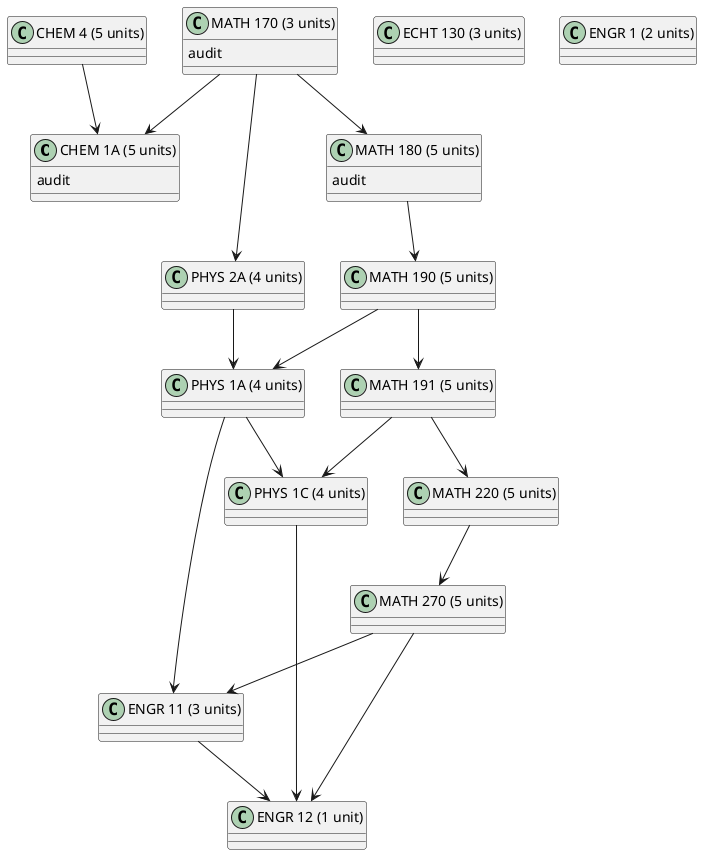 @startuml
top to bottom direction
skinparam packageStyle rectangle

' Define courses and prerequisites
class "CHEM 1A (5 units)" {
    audit
}
class "CHEM 4 (5 units)" {
}
class "MATH 170 (3 units)" {
    audit
}
class "MATH 180 (5 units)" {
    audit
}
class "MATH 190 (5 units)" {
}
class "MATH 191 (5 units)" {
}
class "MATH 220 (5 units)" {
}
class "MATH 270 (5 units)" {
}
class "PHYS 1A (4 units)" {

}
class "PHYS 1C (4 units)" {
}
class "PHYS 2A (4 units)" {
}
class "ENGR 11 (3 units)" {
}
class "ENGR 12 (1 unit)" {
}
class "ECHT 130 (3 units)" {
}
class "ENGR 1 (2 units)" {
}

' Add connections based on prerequisites
"CHEM 4 (5 units)" --> "CHEM 1A (5 units)"
"MATH 170 (3 units)" --> "CHEM 1A (5 units)"
"MATH 170 (3 units)" --> "MATH 180 (5 units)"
"MATH 170 (3 units)" --> "PHYS 2A (4 units)"
"PHYS 2A (4 units)" -->  "PHYS 1A (4 units)"
"MATH 180 (5 units)" --> "MATH 190 (5 units)"
"MATH 190 (5 units)" --> "MATH 191 (5 units)"
"MATH 190 (5 units)" --> "PHYS 1A (4 units)"
"MATH 191 (5 units)" --> "MATH 220 (5 units)"
"MATH 191 (5 units)"  -->  "PHYS 1C (4 units)"
"MATH 220 (5 units)" --> "MATH 270 (5 units)"
"PHYS 1A (4 units)" --> "PHYS 1C (4 units)"
"PHYS 1A (4 units)" --> "ENGR 11 (3 units)"
"PHYS 1C (4 units)" --> "ENGR 12 (1 unit)"
"MATH 270 (5 units)" --> "ENGR 11 (3 units)"
"MATH 270 (5 units)" --> "ENGR 12 (1 unit)"
"ENGR 11 (3 units)" --> "ENGR 12 (1 unit)"

@enduml
